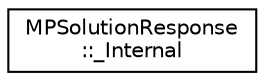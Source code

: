 digraph "Graphical Class Hierarchy"
{
 // LATEX_PDF_SIZE
  edge [fontname="Helvetica",fontsize="10",labelfontname="Helvetica",labelfontsize="10"];
  node [fontname="Helvetica",fontsize="10",shape=record];
  rankdir="LR";
  Node0 [label="MPSolutionResponse\l::_Internal",height=0.2,width=0.4,color="black", fillcolor="white", style="filled",URL="$classoperations__research_1_1_m_p_solution_response_1_1___internal.html",tooltip=" "];
}
